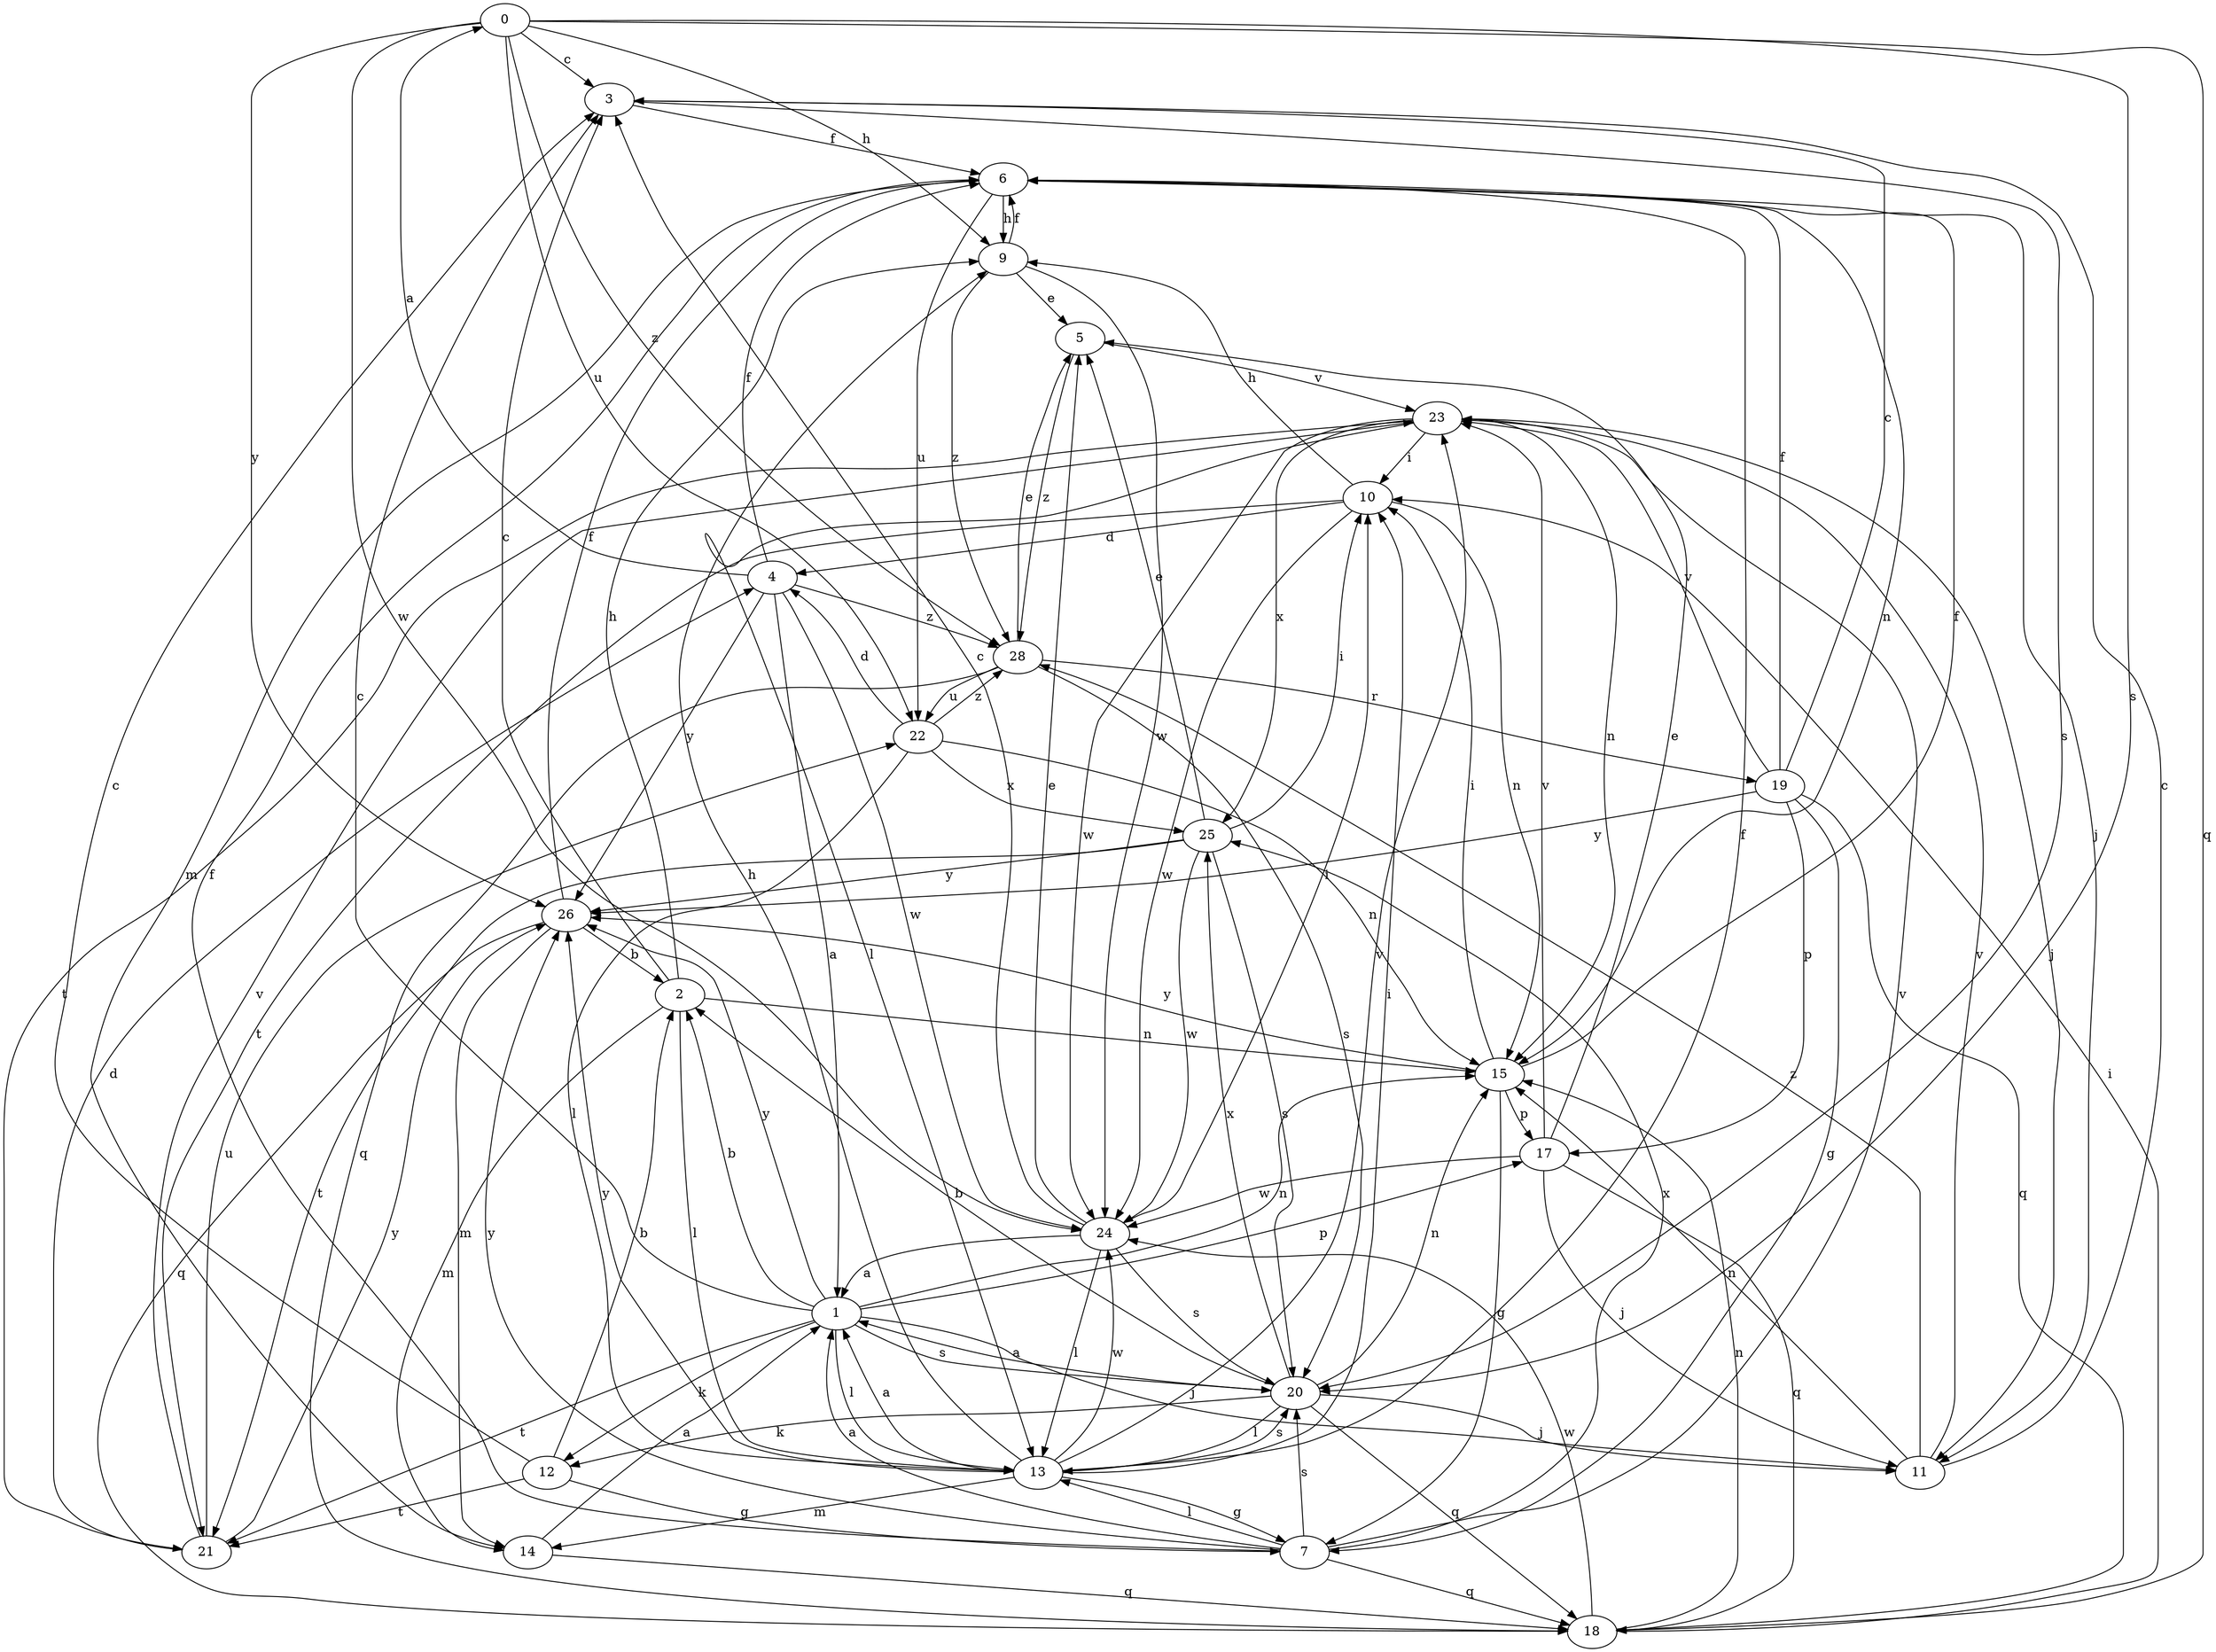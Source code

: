 strict digraph  {
0;
1;
2;
3;
4;
5;
6;
7;
9;
10;
11;
12;
13;
14;
15;
17;
18;
19;
20;
21;
22;
23;
24;
25;
26;
28;
0 -> 3  [label=c];
0 -> 9  [label=h];
0 -> 18  [label=q];
0 -> 20  [label=s];
0 -> 22  [label=u];
0 -> 24  [label=w];
0 -> 26  [label=y];
0 -> 28  [label=z];
1 -> 2  [label=b];
1 -> 3  [label=c];
1 -> 11  [label=j];
1 -> 12  [label=k];
1 -> 13  [label=l];
1 -> 15  [label=n];
1 -> 17  [label=p];
1 -> 20  [label=s];
1 -> 21  [label=t];
1 -> 26  [label=y];
2 -> 3  [label=c];
2 -> 9  [label=h];
2 -> 13  [label=l];
2 -> 14  [label=m];
2 -> 15  [label=n];
3 -> 6  [label=f];
3 -> 20  [label=s];
4 -> 0  [label=a];
4 -> 1  [label=a];
4 -> 6  [label=f];
4 -> 24  [label=w];
4 -> 26  [label=y];
4 -> 28  [label=z];
5 -> 23  [label=v];
5 -> 28  [label=z];
6 -> 9  [label=h];
6 -> 11  [label=j];
6 -> 14  [label=m];
6 -> 15  [label=n];
6 -> 22  [label=u];
7 -> 1  [label=a];
7 -> 6  [label=f];
7 -> 13  [label=l];
7 -> 18  [label=q];
7 -> 20  [label=s];
7 -> 23  [label=v];
7 -> 25  [label=x];
7 -> 26  [label=y];
9 -> 5  [label=e];
9 -> 6  [label=f];
9 -> 24  [label=w];
9 -> 28  [label=z];
10 -> 4  [label=d];
10 -> 9  [label=h];
10 -> 15  [label=n];
10 -> 21  [label=t];
10 -> 24  [label=w];
11 -> 3  [label=c];
11 -> 15  [label=n];
11 -> 23  [label=v];
11 -> 28  [label=z];
12 -> 2  [label=b];
12 -> 3  [label=c];
12 -> 7  [label=g];
12 -> 21  [label=t];
13 -> 1  [label=a];
13 -> 6  [label=f];
13 -> 7  [label=g];
13 -> 9  [label=h];
13 -> 10  [label=i];
13 -> 14  [label=m];
13 -> 20  [label=s];
13 -> 23  [label=v];
13 -> 24  [label=w];
13 -> 26  [label=y];
14 -> 1  [label=a];
14 -> 18  [label=q];
15 -> 6  [label=f];
15 -> 7  [label=g];
15 -> 10  [label=i];
15 -> 17  [label=p];
15 -> 26  [label=y];
17 -> 5  [label=e];
17 -> 11  [label=j];
17 -> 18  [label=q];
17 -> 23  [label=v];
17 -> 24  [label=w];
18 -> 10  [label=i];
18 -> 15  [label=n];
18 -> 24  [label=w];
19 -> 3  [label=c];
19 -> 6  [label=f];
19 -> 7  [label=g];
19 -> 17  [label=p];
19 -> 18  [label=q];
19 -> 23  [label=v];
19 -> 26  [label=y];
20 -> 1  [label=a];
20 -> 2  [label=b];
20 -> 11  [label=j];
20 -> 12  [label=k];
20 -> 13  [label=l];
20 -> 15  [label=n];
20 -> 18  [label=q];
20 -> 25  [label=x];
21 -> 4  [label=d];
21 -> 22  [label=u];
21 -> 23  [label=v];
21 -> 26  [label=y];
22 -> 4  [label=d];
22 -> 13  [label=l];
22 -> 15  [label=n];
22 -> 25  [label=x];
22 -> 28  [label=z];
23 -> 10  [label=i];
23 -> 11  [label=j];
23 -> 13  [label=l];
23 -> 15  [label=n];
23 -> 21  [label=t];
23 -> 24  [label=w];
23 -> 25  [label=x];
24 -> 1  [label=a];
24 -> 3  [label=c];
24 -> 5  [label=e];
24 -> 10  [label=i];
24 -> 13  [label=l];
24 -> 20  [label=s];
25 -> 5  [label=e];
25 -> 10  [label=i];
25 -> 20  [label=s];
25 -> 21  [label=t];
25 -> 24  [label=w];
25 -> 26  [label=y];
26 -> 2  [label=b];
26 -> 6  [label=f];
26 -> 14  [label=m];
26 -> 18  [label=q];
28 -> 5  [label=e];
28 -> 18  [label=q];
28 -> 19  [label=r];
28 -> 20  [label=s];
28 -> 22  [label=u];
}
